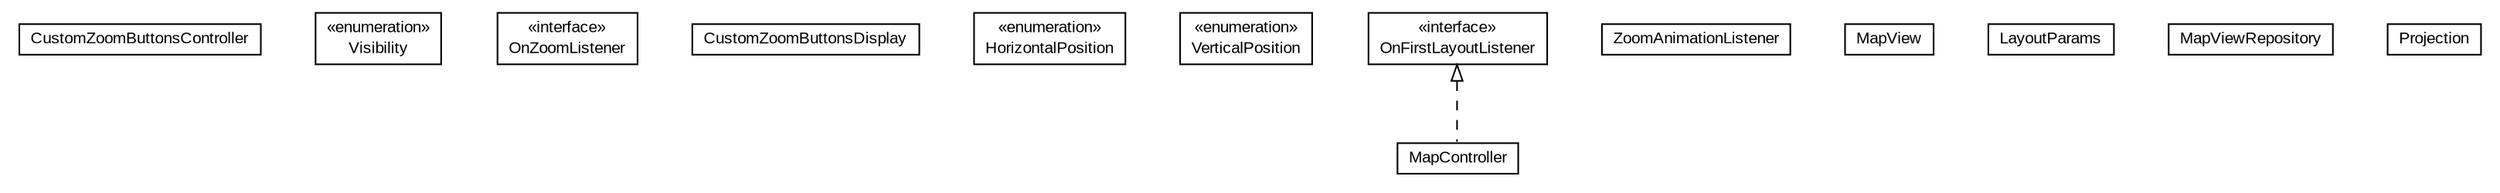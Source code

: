 #!/usr/local/bin/dot
#
# Class diagram 
# Generated by UMLGraph version R5_6-24-gf6e263 (http://www.umlgraph.org/)
#

digraph G {
	edge [fontname="arial",fontsize=10,labelfontname="arial",labelfontsize=10];
	node [fontname="arial",fontsize=10,shape=plaintext];
	nodesep=0.25;
	ranksep=0.5;
	// org.osmdroid.views.CustomZoomButtonsController
	c27650 [label=<<table title="org.osmdroid.views.CustomZoomButtonsController" border="0" cellborder="1" cellspacing="0" cellpadding="2" port="p" href="./CustomZoomButtonsController.html">
		<tr><td><table border="0" cellspacing="0" cellpadding="1">
<tr><td align="center" balign="center"> CustomZoomButtonsController </td></tr>
		</table></td></tr>
		</table>>, URL="./CustomZoomButtonsController.html", fontname="arial", fontcolor="black", fontsize=10.0];
	// org.osmdroid.views.CustomZoomButtonsController.Visibility
	c27651 [label=<<table title="org.osmdroid.views.CustomZoomButtonsController.Visibility" border="0" cellborder="1" cellspacing="0" cellpadding="2" port="p" href="./CustomZoomButtonsController.Visibility.html">
		<tr><td><table border="0" cellspacing="0" cellpadding="1">
<tr><td align="center" balign="center"> &#171;enumeration&#187; </td></tr>
<tr><td align="center" balign="center"> Visibility </td></tr>
		</table></td></tr>
		</table>>, URL="./CustomZoomButtonsController.Visibility.html", fontname="arial", fontcolor="black", fontsize=10.0];
	// org.osmdroid.views.CustomZoomButtonsController.OnZoomListener
	c27652 [label=<<table title="org.osmdroid.views.CustomZoomButtonsController.OnZoomListener" border="0" cellborder="1" cellspacing="0" cellpadding="2" port="p" href="./CustomZoomButtonsController.OnZoomListener.html">
		<tr><td><table border="0" cellspacing="0" cellpadding="1">
<tr><td align="center" balign="center"> &#171;interface&#187; </td></tr>
<tr><td align="center" balign="center"> OnZoomListener </td></tr>
		</table></td></tr>
		</table>>, URL="./CustomZoomButtonsController.OnZoomListener.html", fontname="arial", fontcolor="black", fontsize=10.0];
	// org.osmdroid.views.CustomZoomButtonsDisplay
	c27653 [label=<<table title="org.osmdroid.views.CustomZoomButtonsDisplay" border="0" cellborder="1" cellspacing="0" cellpadding="2" port="p" href="./CustomZoomButtonsDisplay.html">
		<tr><td><table border="0" cellspacing="0" cellpadding="1">
<tr><td align="center" balign="center"> CustomZoomButtonsDisplay </td></tr>
		</table></td></tr>
		</table>>, URL="./CustomZoomButtonsDisplay.html", fontname="arial", fontcolor="black", fontsize=10.0];
	// org.osmdroid.views.CustomZoomButtonsDisplay.HorizontalPosition
	c27654 [label=<<table title="org.osmdroid.views.CustomZoomButtonsDisplay.HorizontalPosition" border="0" cellborder="1" cellspacing="0" cellpadding="2" port="p" href="./CustomZoomButtonsDisplay.HorizontalPosition.html">
		<tr><td><table border="0" cellspacing="0" cellpadding="1">
<tr><td align="center" balign="center"> &#171;enumeration&#187; </td></tr>
<tr><td align="center" balign="center"> HorizontalPosition </td></tr>
		</table></td></tr>
		</table>>, URL="./CustomZoomButtonsDisplay.HorizontalPosition.html", fontname="arial", fontcolor="black", fontsize=10.0];
	// org.osmdroid.views.CustomZoomButtonsDisplay.VerticalPosition
	c27655 [label=<<table title="org.osmdroid.views.CustomZoomButtonsDisplay.VerticalPosition" border="0" cellborder="1" cellspacing="0" cellpadding="2" port="p" href="./CustomZoomButtonsDisplay.VerticalPosition.html">
		<tr><td><table border="0" cellspacing="0" cellpadding="1">
<tr><td align="center" balign="center"> &#171;enumeration&#187; </td></tr>
<tr><td align="center" balign="center"> VerticalPosition </td></tr>
		</table></td></tr>
		</table>>, URL="./CustomZoomButtonsDisplay.VerticalPosition.html", fontname="arial", fontcolor="black", fontsize=10.0];
	// org.osmdroid.views.MapController
	c27662 [label=<<table title="org.osmdroid.views.MapController" border="0" cellborder="1" cellspacing="0" cellpadding="2" port="p" href="./MapController.html">
		<tr><td><table border="0" cellspacing="0" cellpadding="1">
<tr><td align="center" balign="center"> MapController </td></tr>
		</table></td></tr>
		</table>>, URL="./MapController.html", fontname="arial", fontcolor="black", fontsize=10.0];
	// org.osmdroid.views.MapController.ZoomAnimationListener
	c27663 [label=<<table title="org.osmdroid.views.MapController.ZoomAnimationListener" border="0" cellborder="1" cellspacing="0" cellpadding="2" port="p" href="./MapController.ZoomAnimationListener.html">
		<tr><td><table border="0" cellspacing="0" cellpadding="1">
<tr><td align="center" balign="center"> ZoomAnimationListener </td></tr>
		</table></td></tr>
		</table>>, URL="./MapController.ZoomAnimationListener.html", fontname="arial", fontcolor="black", fontsize=10.0];
	// org.osmdroid.views.MapView
	c27664 [label=<<table title="org.osmdroid.views.MapView" border="0" cellborder="1" cellspacing="0" cellpadding="2" port="p" href="./MapView.html">
		<tr><td><table border="0" cellspacing="0" cellpadding="1">
<tr><td align="center" balign="center"> MapView </td></tr>
		</table></td></tr>
		</table>>, URL="./MapView.html", fontname="arial", fontcolor="black", fontsize=10.0];
	// org.osmdroid.views.MapView.OnFirstLayoutListener
	c27665 [label=<<table title="org.osmdroid.views.MapView.OnFirstLayoutListener" border="0" cellborder="1" cellspacing="0" cellpadding="2" port="p" href="./MapView.OnFirstLayoutListener.html">
		<tr><td><table border="0" cellspacing="0" cellpadding="1">
<tr><td align="center" balign="center"> &#171;interface&#187; </td></tr>
<tr><td align="center" balign="center"> OnFirstLayoutListener </td></tr>
		</table></td></tr>
		</table>>, URL="./MapView.OnFirstLayoutListener.html", fontname="arial", fontcolor="black", fontsize=10.0];
	// org.osmdroid.views.MapView.LayoutParams
	c27666 [label=<<table title="org.osmdroid.views.MapView.LayoutParams" border="0" cellborder="1" cellspacing="0" cellpadding="2" port="p" href="./MapView.LayoutParams.html">
		<tr><td><table border="0" cellspacing="0" cellpadding="1">
<tr><td align="center" balign="center"> LayoutParams </td></tr>
		</table></td></tr>
		</table>>, URL="./MapView.LayoutParams.html", fontname="arial", fontcolor="black", fontsize=10.0];
	// org.osmdroid.views.MapViewRepository
	c27667 [label=<<table title="org.osmdroid.views.MapViewRepository" border="0" cellborder="1" cellspacing="0" cellpadding="2" port="p" href="./MapViewRepository.html">
		<tr><td><table border="0" cellspacing="0" cellpadding="1">
<tr><td align="center" balign="center"> MapViewRepository </td></tr>
		</table></td></tr>
		</table>>, URL="./MapViewRepository.html", fontname="arial", fontcolor="black", fontsize=10.0];
	// org.osmdroid.views.Projection
	c27748 [label=<<table title="org.osmdroid.views.Projection" border="0" cellborder="1" cellspacing="0" cellpadding="2" port="p" href="./Projection.html">
		<tr><td><table border="0" cellspacing="0" cellpadding="1">
<tr><td align="center" balign="center"> Projection </td></tr>
		</table></td></tr>
		</table>>, URL="./Projection.html", fontname="arial", fontcolor="black", fontsize=10.0];
	//org.osmdroid.views.MapController implements org.osmdroid.views.MapView.OnFirstLayoutListener
	c27665:p -> c27662:p [dir=back,arrowtail=empty,style=dashed];
}

